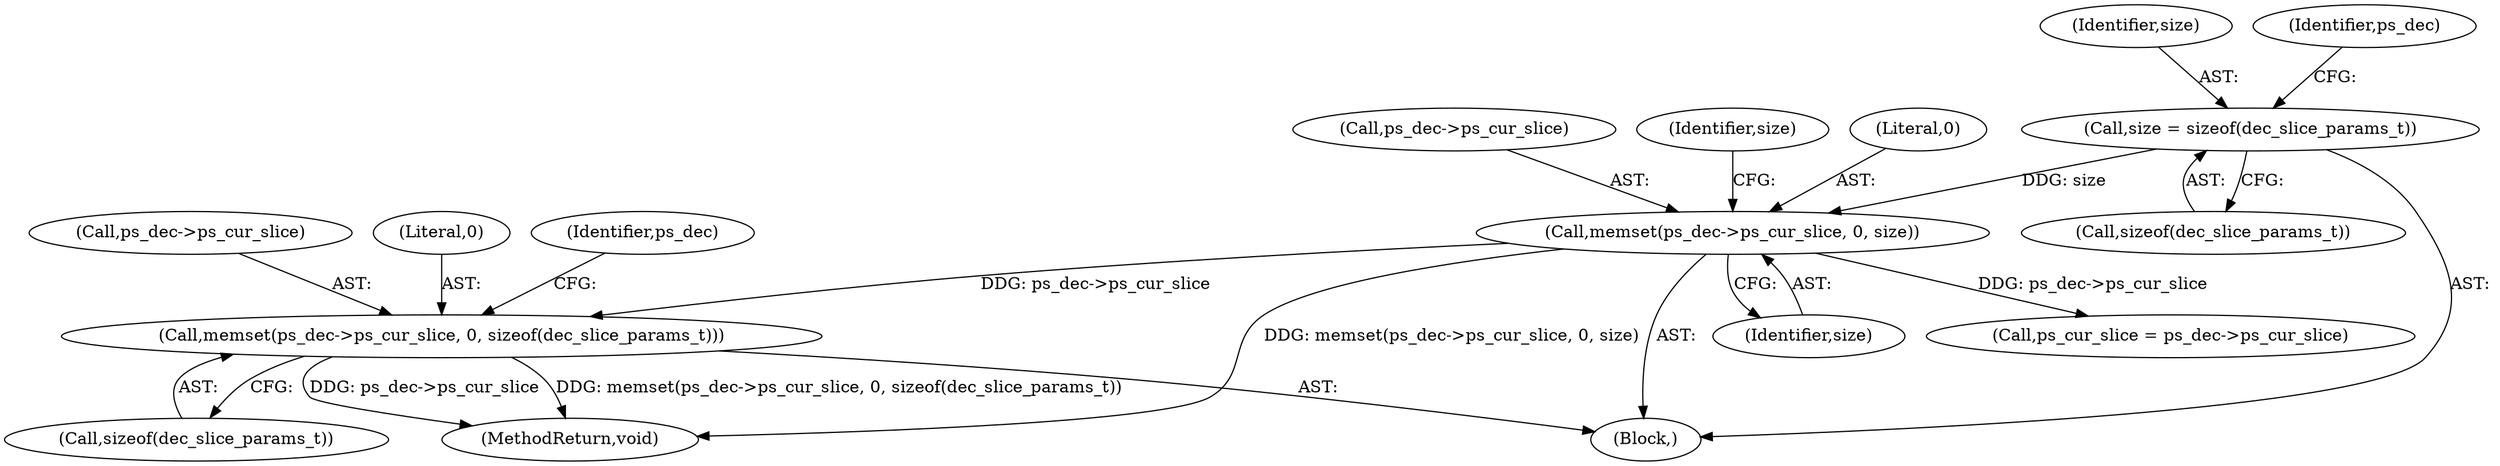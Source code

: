 digraph "0_Android_cc676ebd95247646e67907ccab150fb77a847335@API" {
"1000942" [label="(Call,memset(ps_dec->ps_cur_slice, 0, sizeof(dec_slice_params_t)))"];
"1000212" [label="(Call,memset(ps_dec->ps_cur_slice, 0, size))"];
"1000208" [label="(Call,size = sizeof(dec_slice_params_t))"];
"1000946" [label="(Literal,0)"];
"1000217" [label="(Identifier,size)"];
"1000213" [label="(Call,ps_dec->ps_cur_slice)"];
"1000950" [label="(Identifier,ps_dec)"];
"1000943" [label="(Call,ps_dec->ps_cur_slice)"];
"1000210" [label="(Call,sizeof(dec_slice_params_t))"];
"1000963" [label="(MethodReturn,void)"];
"1000942" [label="(Call,memset(ps_dec->ps_cur_slice, 0, sizeof(dec_slice_params_t)))"];
"1000209" [label="(Identifier,size)"];
"1000212" [label="(Call,memset(ps_dec->ps_cur_slice, 0, size))"];
"1000219" [label="(Identifier,size)"];
"1000208" [label="(Call,size = sizeof(dec_slice_params_t))"];
"1000267" [label="(Call,ps_cur_slice = ps_dec->ps_cur_slice)"];
"1000214" [label="(Identifier,ps_dec)"];
"1000121" [label="(Block,)"];
"1000216" [label="(Literal,0)"];
"1000947" [label="(Call,sizeof(dec_slice_params_t))"];
"1000942" -> "1000121"  [label="AST: "];
"1000942" -> "1000947"  [label="CFG: "];
"1000943" -> "1000942"  [label="AST: "];
"1000946" -> "1000942"  [label="AST: "];
"1000947" -> "1000942"  [label="AST: "];
"1000950" -> "1000942"  [label="CFG: "];
"1000942" -> "1000963"  [label="DDG: memset(ps_dec->ps_cur_slice, 0, sizeof(dec_slice_params_t))"];
"1000942" -> "1000963"  [label="DDG: ps_dec->ps_cur_slice"];
"1000212" -> "1000942"  [label="DDG: ps_dec->ps_cur_slice"];
"1000212" -> "1000121"  [label="AST: "];
"1000212" -> "1000217"  [label="CFG: "];
"1000213" -> "1000212"  [label="AST: "];
"1000216" -> "1000212"  [label="AST: "];
"1000217" -> "1000212"  [label="AST: "];
"1000219" -> "1000212"  [label="CFG: "];
"1000212" -> "1000963"  [label="DDG: memset(ps_dec->ps_cur_slice, 0, size)"];
"1000208" -> "1000212"  [label="DDG: size"];
"1000212" -> "1000267"  [label="DDG: ps_dec->ps_cur_slice"];
"1000208" -> "1000121"  [label="AST: "];
"1000208" -> "1000210"  [label="CFG: "];
"1000209" -> "1000208"  [label="AST: "];
"1000210" -> "1000208"  [label="AST: "];
"1000214" -> "1000208"  [label="CFG: "];
}
